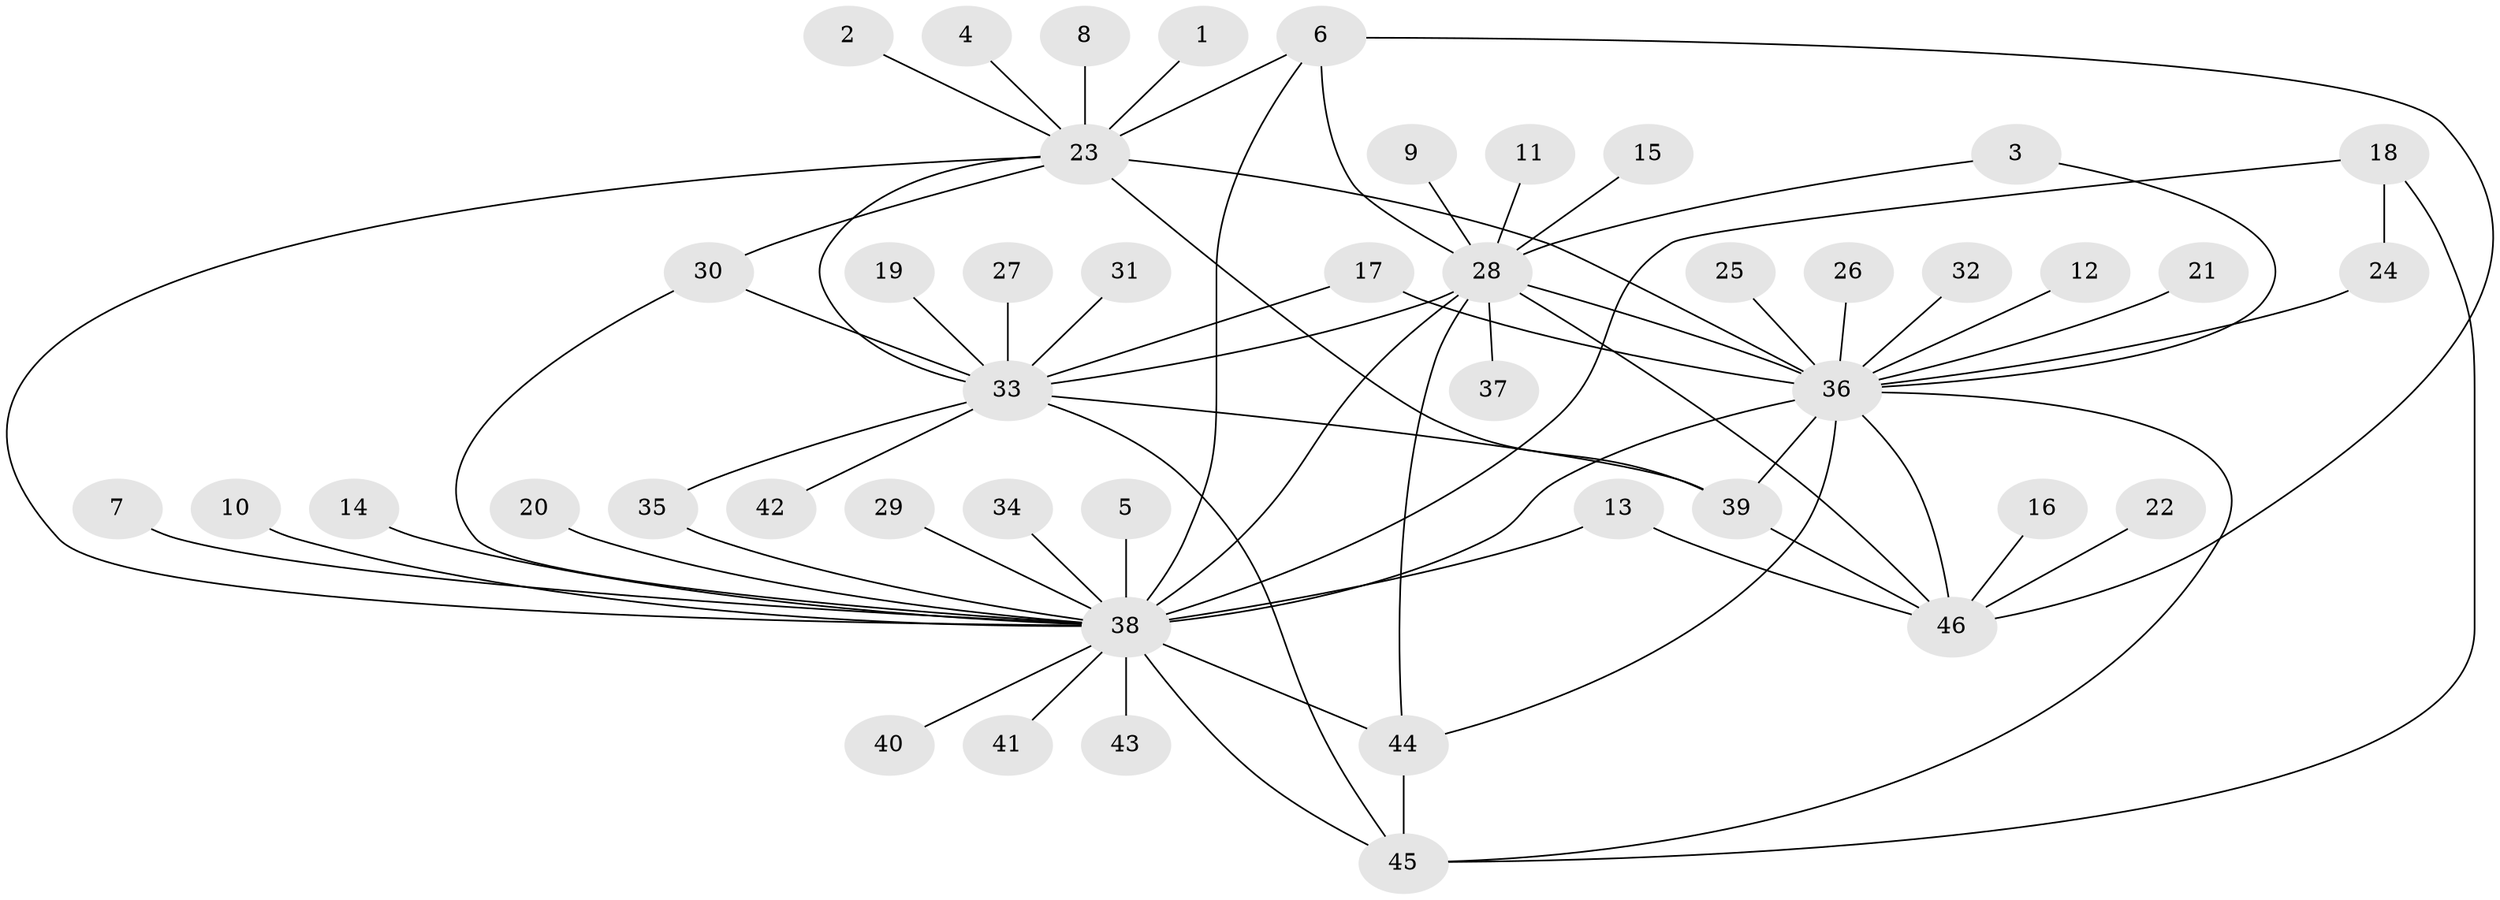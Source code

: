 // original degree distribution, {9: 0.01098901098901099, 13: 0.02197802197802198, 12: 0.01098901098901099, 7: 0.01098901098901099, 8: 0.02197802197802198, 1: 0.5384615384615384, 6: 0.02197802197802198, 2: 0.16483516483516483, 4: 0.06593406593406594, 14: 0.01098901098901099, 19: 0.01098901098901099, 3: 0.10989010989010989}
// Generated by graph-tools (version 1.1) at 2025/49/03/09/25 03:49:51]
// undirected, 46 vertices, 68 edges
graph export_dot {
graph [start="1"]
  node [color=gray90,style=filled];
  1;
  2;
  3;
  4;
  5;
  6;
  7;
  8;
  9;
  10;
  11;
  12;
  13;
  14;
  15;
  16;
  17;
  18;
  19;
  20;
  21;
  22;
  23;
  24;
  25;
  26;
  27;
  28;
  29;
  30;
  31;
  32;
  33;
  34;
  35;
  36;
  37;
  38;
  39;
  40;
  41;
  42;
  43;
  44;
  45;
  46;
  1 -- 23 [weight=1.0];
  2 -- 23 [weight=1.0];
  3 -- 28 [weight=1.0];
  3 -- 36 [weight=1.0];
  4 -- 23 [weight=1.0];
  5 -- 38 [weight=1.0];
  6 -- 23 [weight=1.0];
  6 -- 28 [weight=1.0];
  6 -- 38 [weight=1.0];
  6 -- 46 [weight=1.0];
  7 -- 38 [weight=1.0];
  8 -- 23 [weight=1.0];
  9 -- 28 [weight=1.0];
  10 -- 38 [weight=1.0];
  11 -- 28 [weight=1.0];
  12 -- 36 [weight=1.0];
  13 -- 38 [weight=1.0];
  13 -- 46 [weight=1.0];
  14 -- 38 [weight=1.0];
  15 -- 28 [weight=1.0];
  16 -- 46 [weight=1.0];
  17 -- 33 [weight=1.0];
  17 -- 36 [weight=1.0];
  18 -- 24 [weight=1.0];
  18 -- 38 [weight=1.0];
  18 -- 45 [weight=1.0];
  19 -- 33 [weight=1.0];
  20 -- 38 [weight=1.0];
  21 -- 36 [weight=1.0];
  22 -- 46 [weight=1.0];
  23 -- 30 [weight=1.0];
  23 -- 33 [weight=1.0];
  23 -- 36 [weight=2.0];
  23 -- 38 [weight=1.0];
  23 -- 39 [weight=1.0];
  24 -- 36 [weight=1.0];
  25 -- 36 [weight=1.0];
  26 -- 36 [weight=1.0];
  27 -- 33 [weight=1.0];
  28 -- 33 [weight=1.0];
  28 -- 36 [weight=2.0];
  28 -- 37 [weight=1.0];
  28 -- 38 [weight=1.0];
  28 -- 44 [weight=1.0];
  28 -- 46 [weight=1.0];
  29 -- 38 [weight=1.0];
  30 -- 33 [weight=1.0];
  30 -- 38 [weight=1.0];
  31 -- 33 [weight=1.0];
  32 -- 36 [weight=1.0];
  33 -- 35 [weight=1.0];
  33 -- 39 [weight=1.0];
  33 -- 42 [weight=1.0];
  33 -- 45 [weight=1.0];
  34 -- 38 [weight=1.0];
  35 -- 38 [weight=1.0];
  36 -- 38 [weight=4.0];
  36 -- 39 [weight=1.0];
  36 -- 44 [weight=1.0];
  36 -- 45 [weight=1.0];
  36 -- 46 [weight=2.0];
  38 -- 40 [weight=1.0];
  38 -- 41 [weight=1.0];
  38 -- 43 [weight=1.0];
  38 -- 44 [weight=1.0];
  38 -- 45 [weight=1.0];
  39 -- 46 [weight=1.0];
  44 -- 45 [weight=1.0];
}
